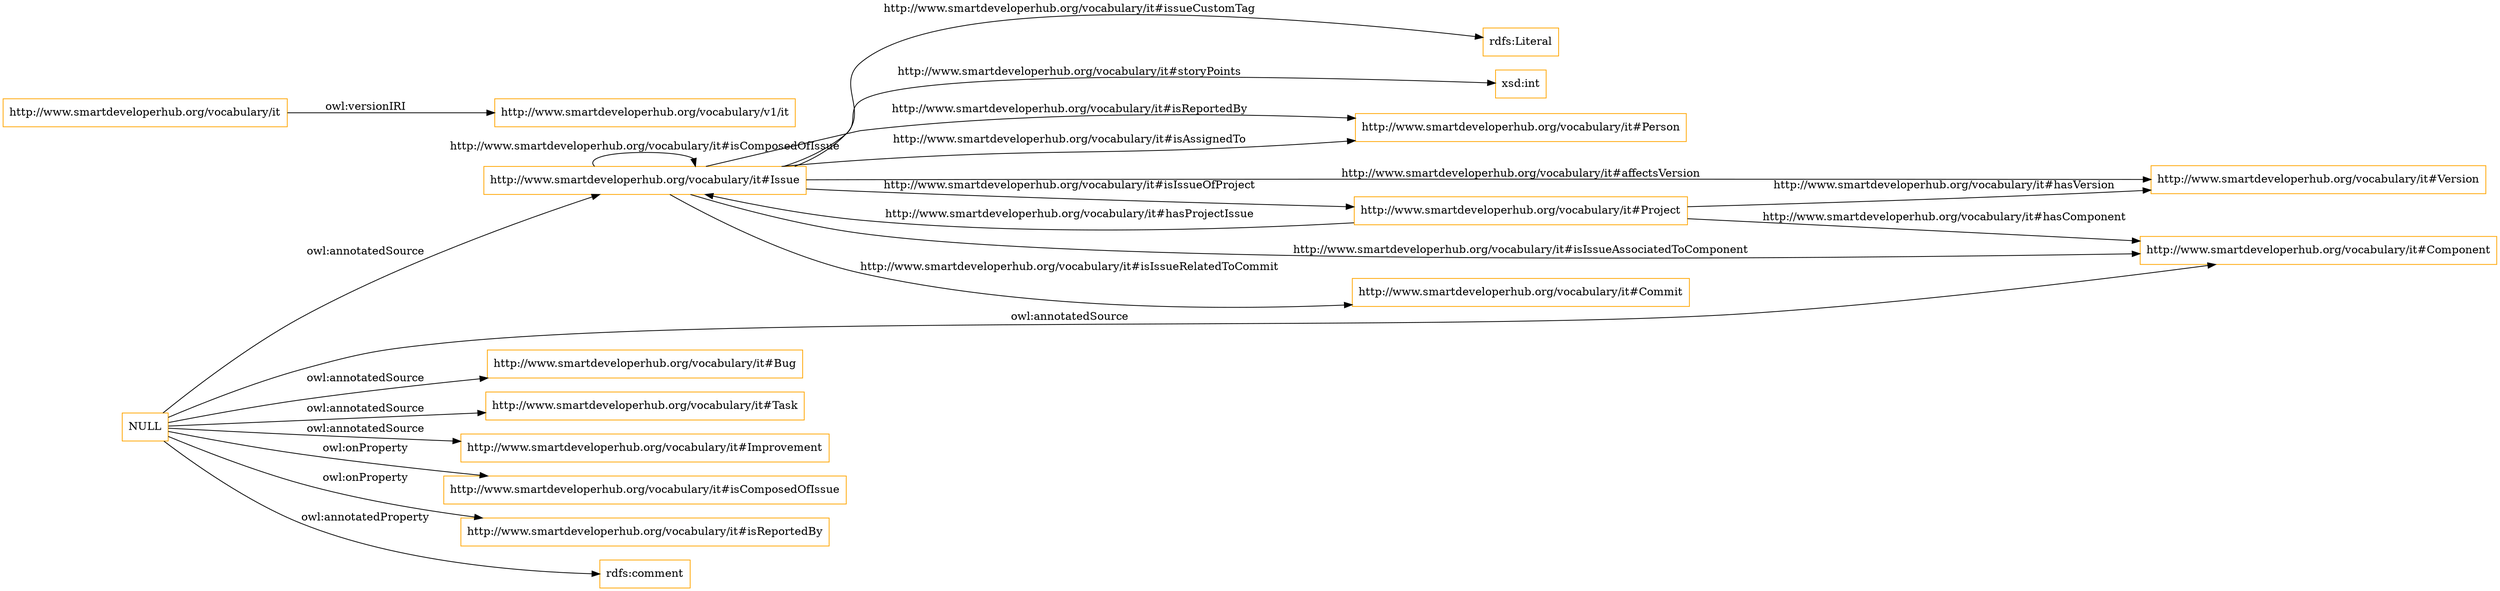 digraph ar2dtool_diagram { 
rankdir=LR;
size="1501"
node [shape = rectangle, color="orange"]; "http://www.smartdeveloperhub.org/vocabulary/it#Person" "http://www.smartdeveloperhub.org/vocabulary/it#Project" "http://www.smartdeveloperhub.org/vocabulary/it#Bug" "http://www.smartdeveloperhub.org/vocabulary/it#Version" "http://www.smartdeveloperhub.org/vocabulary/it#Component" "http://www.smartdeveloperhub.org/vocabulary/it#Task" "http://www.smartdeveloperhub.org/vocabulary/it#Commit" "http://www.smartdeveloperhub.org/vocabulary/it#Issue" "http://www.smartdeveloperhub.org/vocabulary/it#Improvement" ; /*classes style*/
	"NULL" -> "http://www.smartdeveloperhub.org/vocabulary/it#Issue" [ label = "owl:annotatedSource" ];
	"NULL" -> "http://www.smartdeveloperhub.org/vocabulary/it#Improvement" [ label = "owl:annotatedSource" ];
	"NULL" -> "http://www.smartdeveloperhub.org/vocabulary/it#Task" [ label = "owl:annotatedSource" ];
	"NULL" -> "http://www.smartdeveloperhub.org/vocabulary/it#isComposedOfIssue" [ label = "owl:onProperty" ];
	"NULL" -> "http://www.smartdeveloperhub.org/vocabulary/it#isReportedBy" [ label = "owl:onProperty" ];
	"NULL" -> "http://www.smartdeveloperhub.org/vocabulary/it#Component" [ label = "owl:annotatedSource" ];
	"NULL" -> "rdfs:comment" [ label = "owl:annotatedProperty" ];
	"NULL" -> "http://www.smartdeveloperhub.org/vocabulary/it#Bug" [ label = "owl:annotatedSource" ];
	"http://www.smartdeveloperhub.org/vocabulary/it" -> "http://www.smartdeveloperhub.org/vocabulary/v1/it" [ label = "owl:versionIRI" ];
	"http://www.smartdeveloperhub.org/vocabulary/it#Issue" -> "http://www.smartdeveloperhub.org/vocabulary/it#Issue" [ label = "http://www.smartdeveloperhub.org/vocabulary/it#isComposedOfIssue" ];
	"http://www.smartdeveloperhub.org/vocabulary/it#Issue" -> "http://www.smartdeveloperhub.org/vocabulary/it#Project" [ label = "http://www.smartdeveloperhub.org/vocabulary/it#isIssueOfProject" ];
	"http://www.smartdeveloperhub.org/vocabulary/it#Issue" -> "http://www.smartdeveloperhub.org/vocabulary/it#Person" [ label = "http://www.smartdeveloperhub.org/vocabulary/it#isReportedBy" ];
	"http://www.smartdeveloperhub.org/vocabulary/it#Project" -> "http://www.smartdeveloperhub.org/vocabulary/it#Component" [ label = "http://www.smartdeveloperhub.org/vocabulary/it#hasComponent" ];
	"http://www.smartdeveloperhub.org/vocabulary/it#Issue" -> "http://www.smartdeveloperhub.org/vocabulary/it#Person" [ label = "http://www.smartdeveloperhub.org/vocabulary/it#isAssignedTo" ];
	"http://www.smartdeveloperhub.org/vocabulary/it#Issue" -> "rdfs:Literal" [ label = "http://www.smartdeveloperhub.org/vocabulary/it#issueCustomTag" ];
	"http://www.smartdeveloperhub.org/vocabulary/it#Issue" -> "xsd:int" [ label = "http://www.smartdeveloperhub.org/vocabulary/it#storyPoints" ];
	"http://www.smartdeveloperhub.org/vocabulary/it#Issue" -> "http://www.smartdeveloperhub.org/vocabulary/it#Component" [ label = "http://www.smartdeveloperhub.org/vocabulary/it#isIssueAssociatedToComponent" ];
	"http://www.smartdeveloperhub.org/vocabulary/it#Project" -> "http://www.smartdeveloperhub.org/vocabulary/it#Version" [ label = "http://www.smartdeveloperhub.org/vocabulary/it#hasVersion" ];
	"http://www.smartdeveloperhub.org/vocabulary/it#Issue" -> "http://www.smartdeveloperhub.org/vocabulary/it#Version" [ label = "http://www.smartdeveloperhub.org/vocabulary/it#affectsVersion" ];
	"http://www.smartdeveloperhub.org/vocabulary/it#Project" -> "http://www.smartdeveloperhub.org/vocabulary/it#Issue" [ label = "http://www.smartdeveloperhub.org/vocabulary/it#hasProjectIssue" ];
	"http://www.smartdeveloperhub.org/vocabulary/it#Issue" -> "http://www.smartdeveloperhub.org/vocabulary/it#Commit" [ label = "http://www.smartdeveloperhub.org/vocabulary/it#isIssueRelatedToCommit" ];

}
